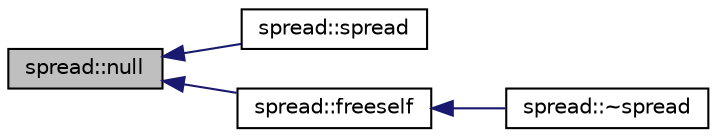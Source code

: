 digraph "spread::null"
{
  edge [fontname="Helvetica",fontsize="10",labelfontname="Helvetica",labelfontsize="10"];
  node [fontname="Helvetica",fontsize="10",shape=record];
  rankdir="LR";
  Node1477 [label="spread::null",height=0.2,width=0.4,color="black", fillcolor="grey75", style="filled", fontcolor="black"];
  Node1477 -> Node1478 [dir="back",color="midnightblue",fontsize="10",style="solid",fontname="Helvetica"];
  Node1478 [label="spread::spread",height=0.2,width=0.4,color="black", fillcolor="white", style="filled",URL="$da/dc1/classspread.html#a41028cd8438770bcfd3bc9d3ab7799e8"];
  Node1477 -> Node1479 [dir="back",color="midnightblue",fontsize="10",style="solid",fontname="Helvetica"];
  Node1479 [label="spread::freeself",height=0.2,width=0.4,color="black", fillcolor="white", style="filled",URL="$da/dc1/classspread.html#ae7386d6f2efc45075d5ec73075d41c8e"];
  Node1479 -> Node1480 [dir="back",color="midnightblue",fontsize="10",style="solid",fontname="Helvetica"];
  Node1480 [label="spread::~spread",height=0.2,width=0.4,color="black", fillcolor="white", style="filled",URL="$da/dc1/classspread.html#a95546560f3dcfdff640464d30f91b573"];
}
